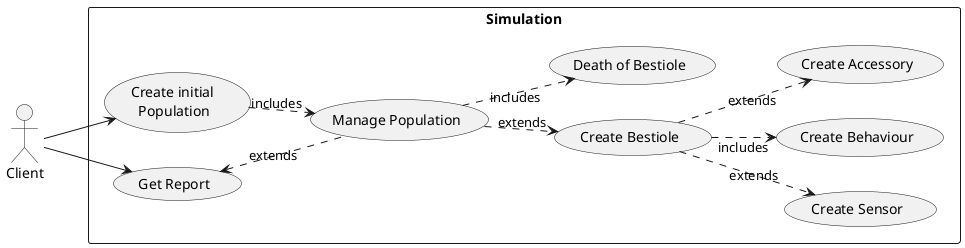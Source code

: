 @startuml
left to right direction
actor "Client" as fc
rectangle Simulation {
  usecase "Create initial \nPopulation" as UC1
  usecase "Get Report" as UC2
  usecase "Create Bestiole" as UC4
  usecase "Create Sensor" as UC5
  usecase "Manage Population" as UC6
  usecase "Create Behaviour" as UC7
  usecase "Death of Bestiole" as UC8
  usecase "Create Accessory" as UC9
}

fc --> UC1
fc --> UC2
UC1 ..>"includes" UC6
UC6 ..>"extends" UC4
UC4 ..>"extends" UC5
UC2 "extends" <..UC6
UC4 ..> "includes" UC7
UC6 ..> "includes" UC8
UC4 ..> "extends" UC9
@enduml
